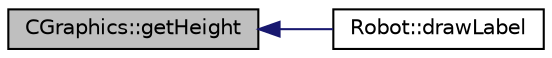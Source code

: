 digraph "CGraphics::getHeight"
{
 // INTERACTIVE_SVG=YES
  edge [fontname="Helvetica",fontsize="10",labelfontname="Helvetica",labelfontsize="10"];
  node [fontname="Helvetica",fontsize="10",shape=record];
  rankdir="LR";
  Node1 [label="CGraphics::getHeight",height=0.2,width=0.4,color="black", fillcolor="grey75", style="filled", fontcolor="black"];
  Node1 -> Node2 [dir="back",color="midnightblue",fontsize="10",style="solid",fontname="Helvetica"];
  Node2 [label="Robot::drawLabel",height=0.2,width=0.4,color="black", fillcolor="white", style="filled",URL="$d4/d84/class_robot.html#a46f78f15ce03bc9b0d5a84981d4db881"];
}
